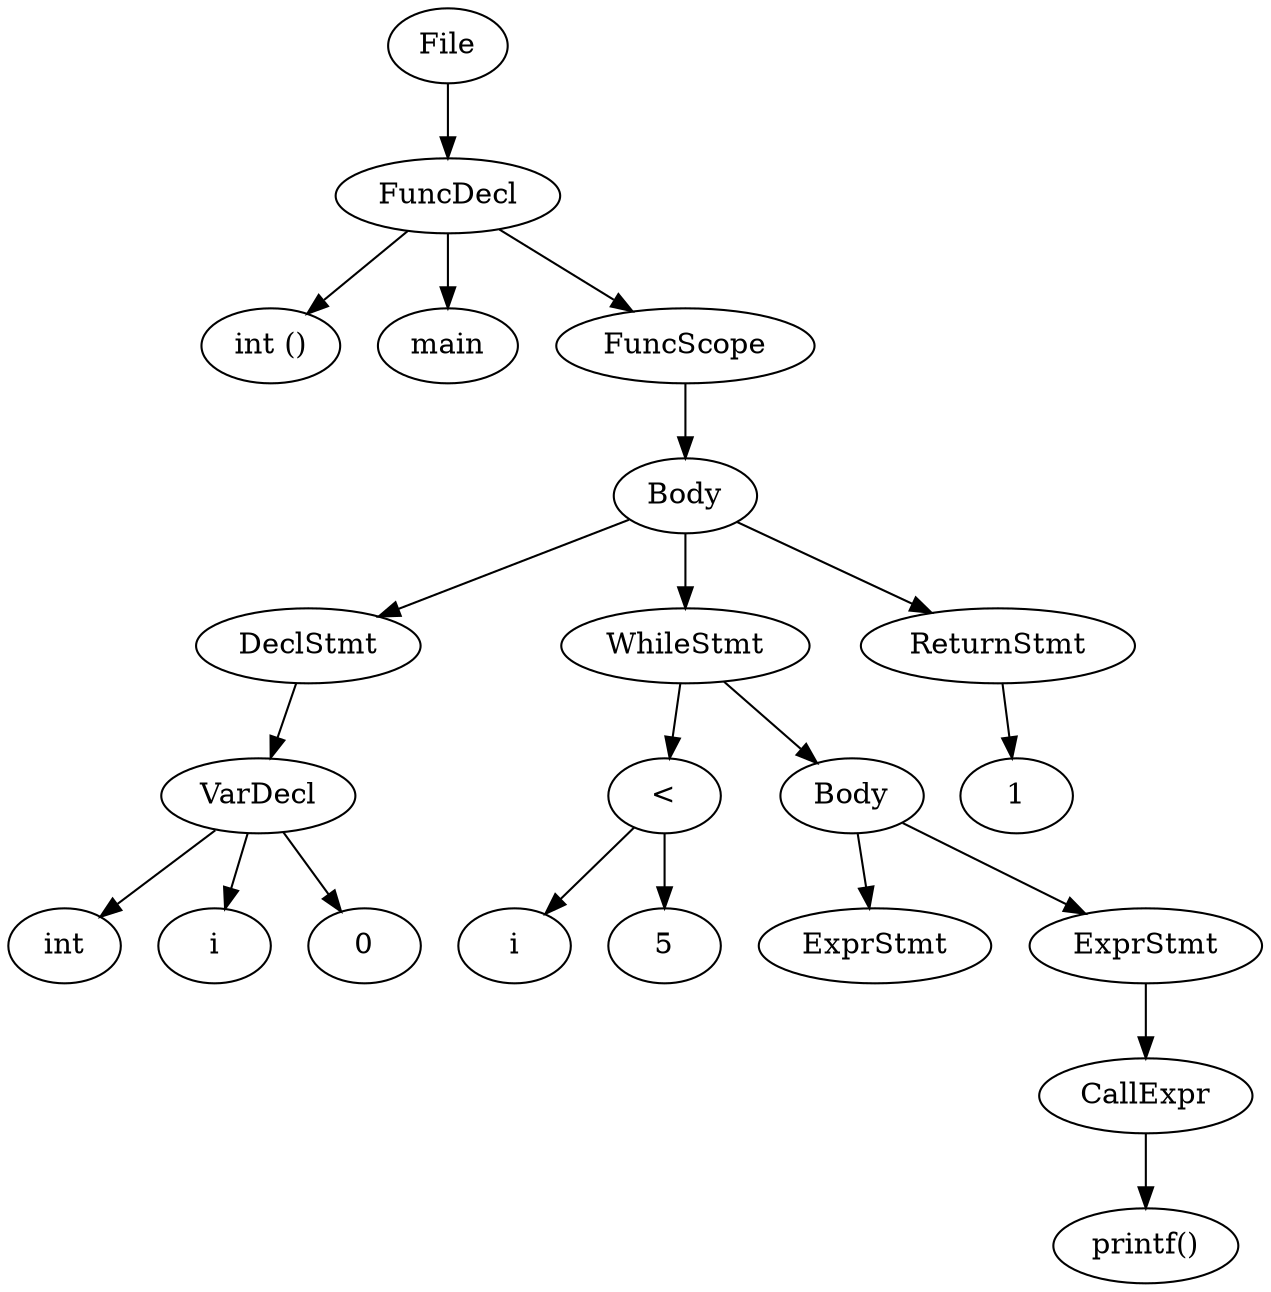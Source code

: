 digraph {n0 [label="File"];
n1 [label="FuncDecl"];
n2 [label="int ()"];
n3 [label="main"];
n4 [label="FuncScope"];
n6 [label="Body"];
n8 [label="DeclStmt"];
n9 [label="VarDecl"];
n10 [label="int"];
n11 [label="i"];
n12 [label="0"];
n13 [label="WhileStmt"];
n15 [label="<"];
n16 [label="i"];
n17 [label="5"];
n18 [label="Body"];
n20 [label="ExprStmt"];
n22 [label="ExprStmt"];
n23 [label="CallExpr"];
n24 [label="printf()"];
n26 [label="ReturnStmt"];
n27 [label="1"];
n0 -> n1
n1 -> n2
n1 -> n3
n1 -> n4
n4 -> n6
n6 -> n8
n8 -> n9
n9 -> n10
n9 -> n11
n9 -> n12
n6 -> n13
n13 -> n15
n15 -> n16
n15 -> n17
n13 -> n18
n18 -> n20
n18 -> n22
n22 -> n23
n23 -> n24
n6 -> n26
n26 -> n27
}